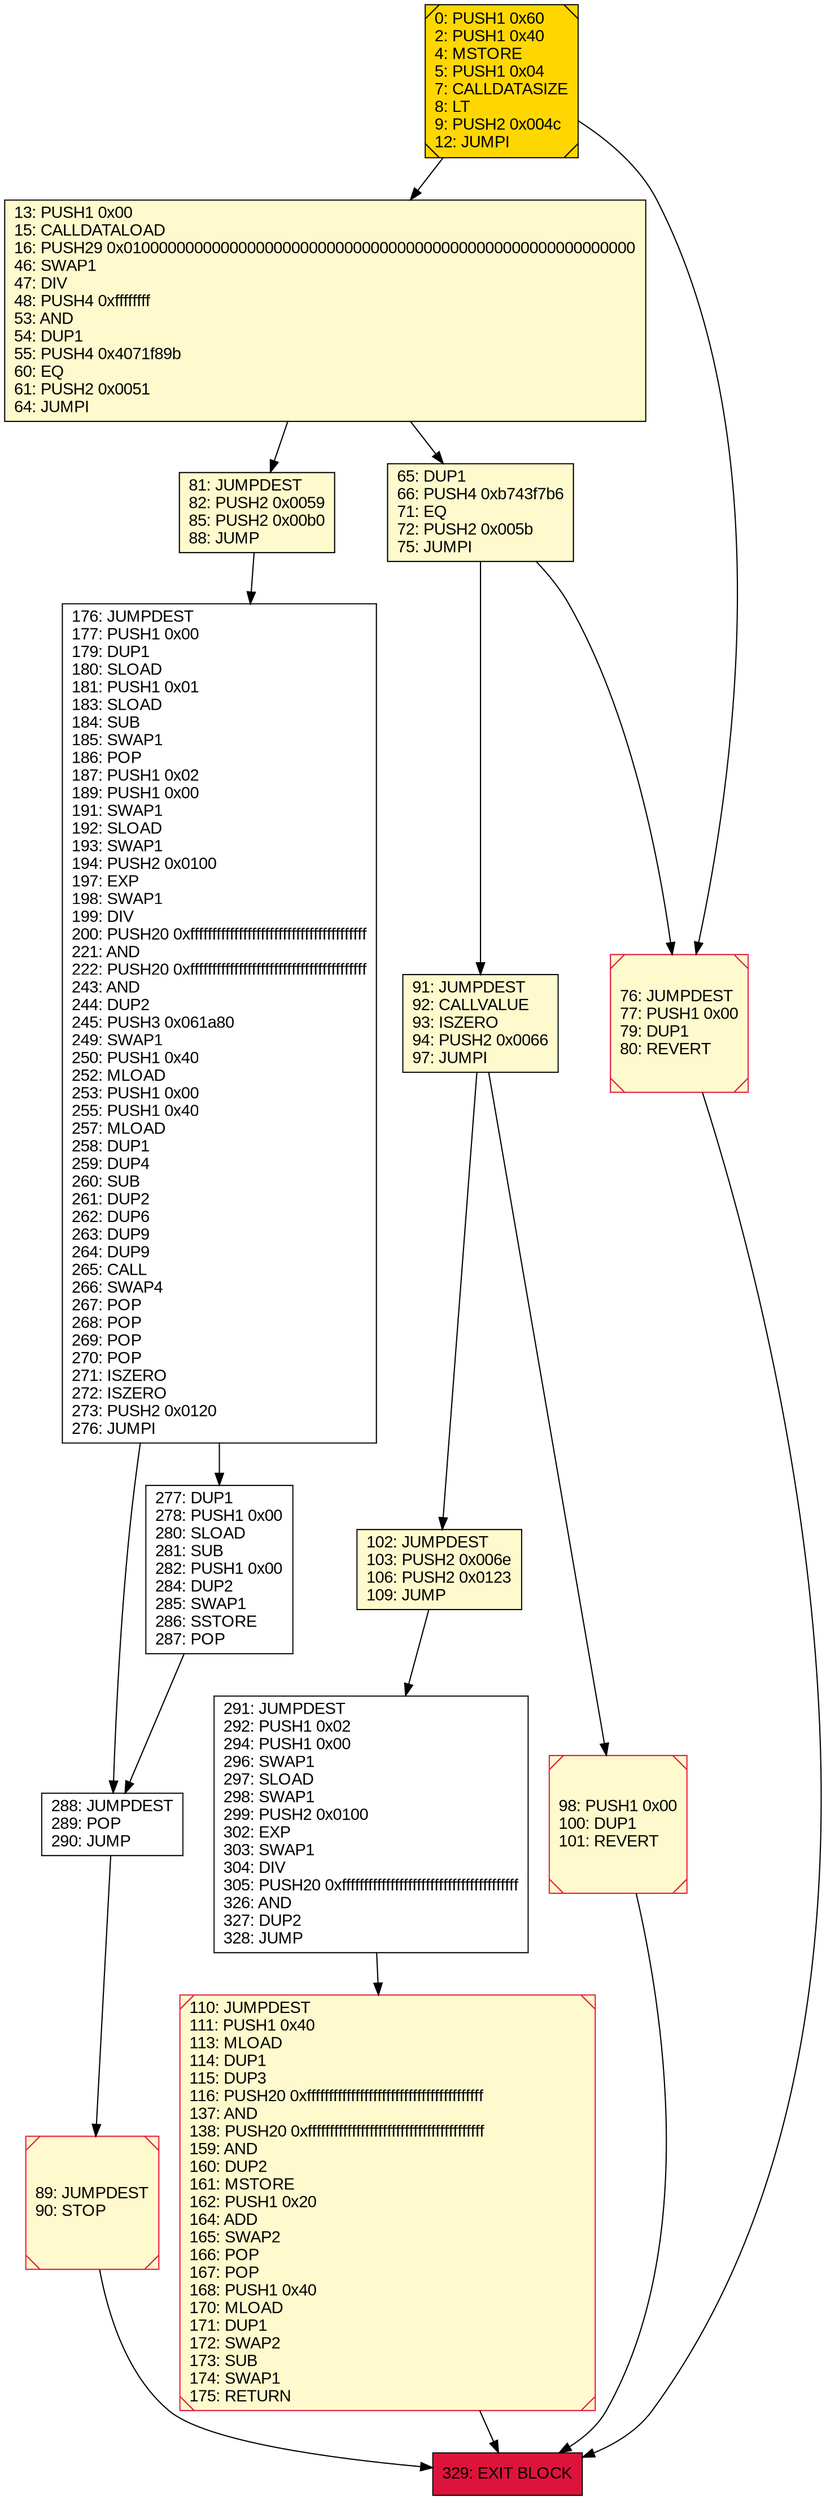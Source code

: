 digraph G {
bgcolor=transparent rankdir=UD;
node [shape=box style=filled color=black fillcolor=white fontname=arial fontcolor=black];
98 [label="98: PUSH1 0x00\l100: DUP1\l101: REVERT\l" fillcolor=lemonchiffon shape=Msquare color=crimson ];
0 [label="0: PUSH1 0x60\l2: PUSH1 0x40\l4: MSTORE\l5: PUSH1 0x04\l7: CALLDATASIZE\l8: LT\l9: PUSH2 0x004c\l12: JUMPI\l" fillcolor=lemonchiffon shape=Msquare fillcolor=gold ];
13 [label="13: PUSH1 0x00\l15: CALLDATALOAD\l16: PUSH29 0x0100000000000000000000000000000000000000000000000000000000\l46: SWAP1\l47: DIV\l48: PUSH4 0xffffffff\l53: AND\l54: DUP1\l55: PUSH4 0x4071f89b\l60: EQ\l61: PUSH2 0x0051\l64: JUMPI\l" fillcolor=lemonchiffon ];
288 [label="288: JUMPDEST\l289: POP\l290: JUMP\l" ];
91 [label="91: JUMPDEST\l92: CALLVALUE\l93: ISZERO\l94: PUSH2 0x0066\l97: JUMPI\l" fillcolor=lemonchiffon ];
76 [label="76: JUMPDEST\l77: PUSH1 0x00\l79: DUP1\l80: REVERT\l" fillcolor=lemonchiffon shape=Msquare color=crimson ];
329 [label="329: EXIT BLOCK\l" fillcolor=crimson ];
291 [label="291: JUMPDEST\l292: PUSH1 0x02\l294: PUSH1 0x00\l296: SWAP1\l297: SLOAD\l298: SWAP1\l299: PUSH2 0x0100\l302: EXP\l303: SWAP1\l304: DIV\l305: PUSH20 0xffffffffffffffffffffffffffffffffffffffff\l326: AND\l327: DUP2\l328: JUMP\l" ];
102 [label="102: JUMPDEST\l103: PUSH2 0x006e\l106: PUSH2 0x0123\l109: JUMP\l" fillcolor=lemonchiffon ];
89 [label="89: JUMPDEST\l90: STOP\l" fillcolor=lemonchiffon shape=Msquare color=crimson ];
176 [label="176: JUMPDEST\l177: PUSH1 0x00\l179: DUP1\l180: SLOAD\l181: PUSH1 0x01\l183: SLOAD\l184: SUB\l185: SWAP1\l186: POP\l187: PUSH1 0x02\l189: PUSH1 0x00\l191: SWAP1\l192: SLOAD\l193: SWAP1\l194: PUSH2 0x0100\l197: EXP\l198: SWAP1\l199: DIV\l200: PUSH20 0xffffffffffffffffffffffffffffffffffffffff\l221: AND\l222: PUSH20 0xffffffffffffffffffffffffffffffffffffffff\l243: AND\l244: DUP2\l245: PUSH3 0x061a80\l249: SWAP1\l250: PUSH1 0x40\l252: MLOAD\l253: PUSH1 0x00\l255: PUSH1 0x40\l257: MLOAD\l258: DUP1\l259: DUP4\l260: SUB\l261: DUP2\l262: DUP6\l263: DUP9\l264: DUP9\l265: CALL\l266: SWAP4\l267: POP\l268: POP\l269: POP\l270: POP\l271: ISZERO\l272: ISZERO\l273: PUSH2 0x0120\l276: JUMPI\l" ];
65 [label="65: DUP1\l66: PUSH4 0xb743f7b6\l71: EQ\l72: PUSH2 0x005b\l75: JUMPI\l" fillcolor=lemonchiffon ];
277 [label="277: DUP1\l278: PUSH1 0x00\l280: SLOAD\l281: SUB\l282: PUSH1 0x00\l284: DUP2\l285: SWAP1\l286: SSTORE\l287: POP\l" ];
81 [label="81: JUMPDEST\l82: PUSH2 0x0059\l85: PUSH2 0x00b0\l88: JUMP\l" fillcolor=lemonchiffon ];
110 [label="110: JUMPDEST\l111: PUSH1 0x40\l113: MLOAD\l114: DUP1\l115: DUP3\l116: PUSH20 0xffffffffffffffffffffffffffffffffffffffff\l137: AND\l138: PUSH20 0xffffffffffffffffffffffffffffffffffffffff\l159: AND\l160: DUP2\l161: MSTORE\l162: PUSH1 0x20\l164: ADD\l165: SWAP2\l166: POP\l167: POP\l168: PUSH1 0x40\l170: MLOAD\l171: DUP1\l172: SWAP2\l173: SUB\l174: SWAP1\l175: RETURN\l" fillcolor=lemonchiffon shape=Msquare color=crimson ];
76 -> 329;
0 -> 13;
89 -> 329;
91 -> 102;
102 -> 291;
98 -> 329;
176 -> 277;
288 -> 89;
91 -> 98;
81 -> 176;
0 -> 76;
65 -> 91;
65 -> 76;
110 -> 329;
291 -> 110;
176 -> 288;
13 -> 81;
277 -> 288;
13 -> 65;
}